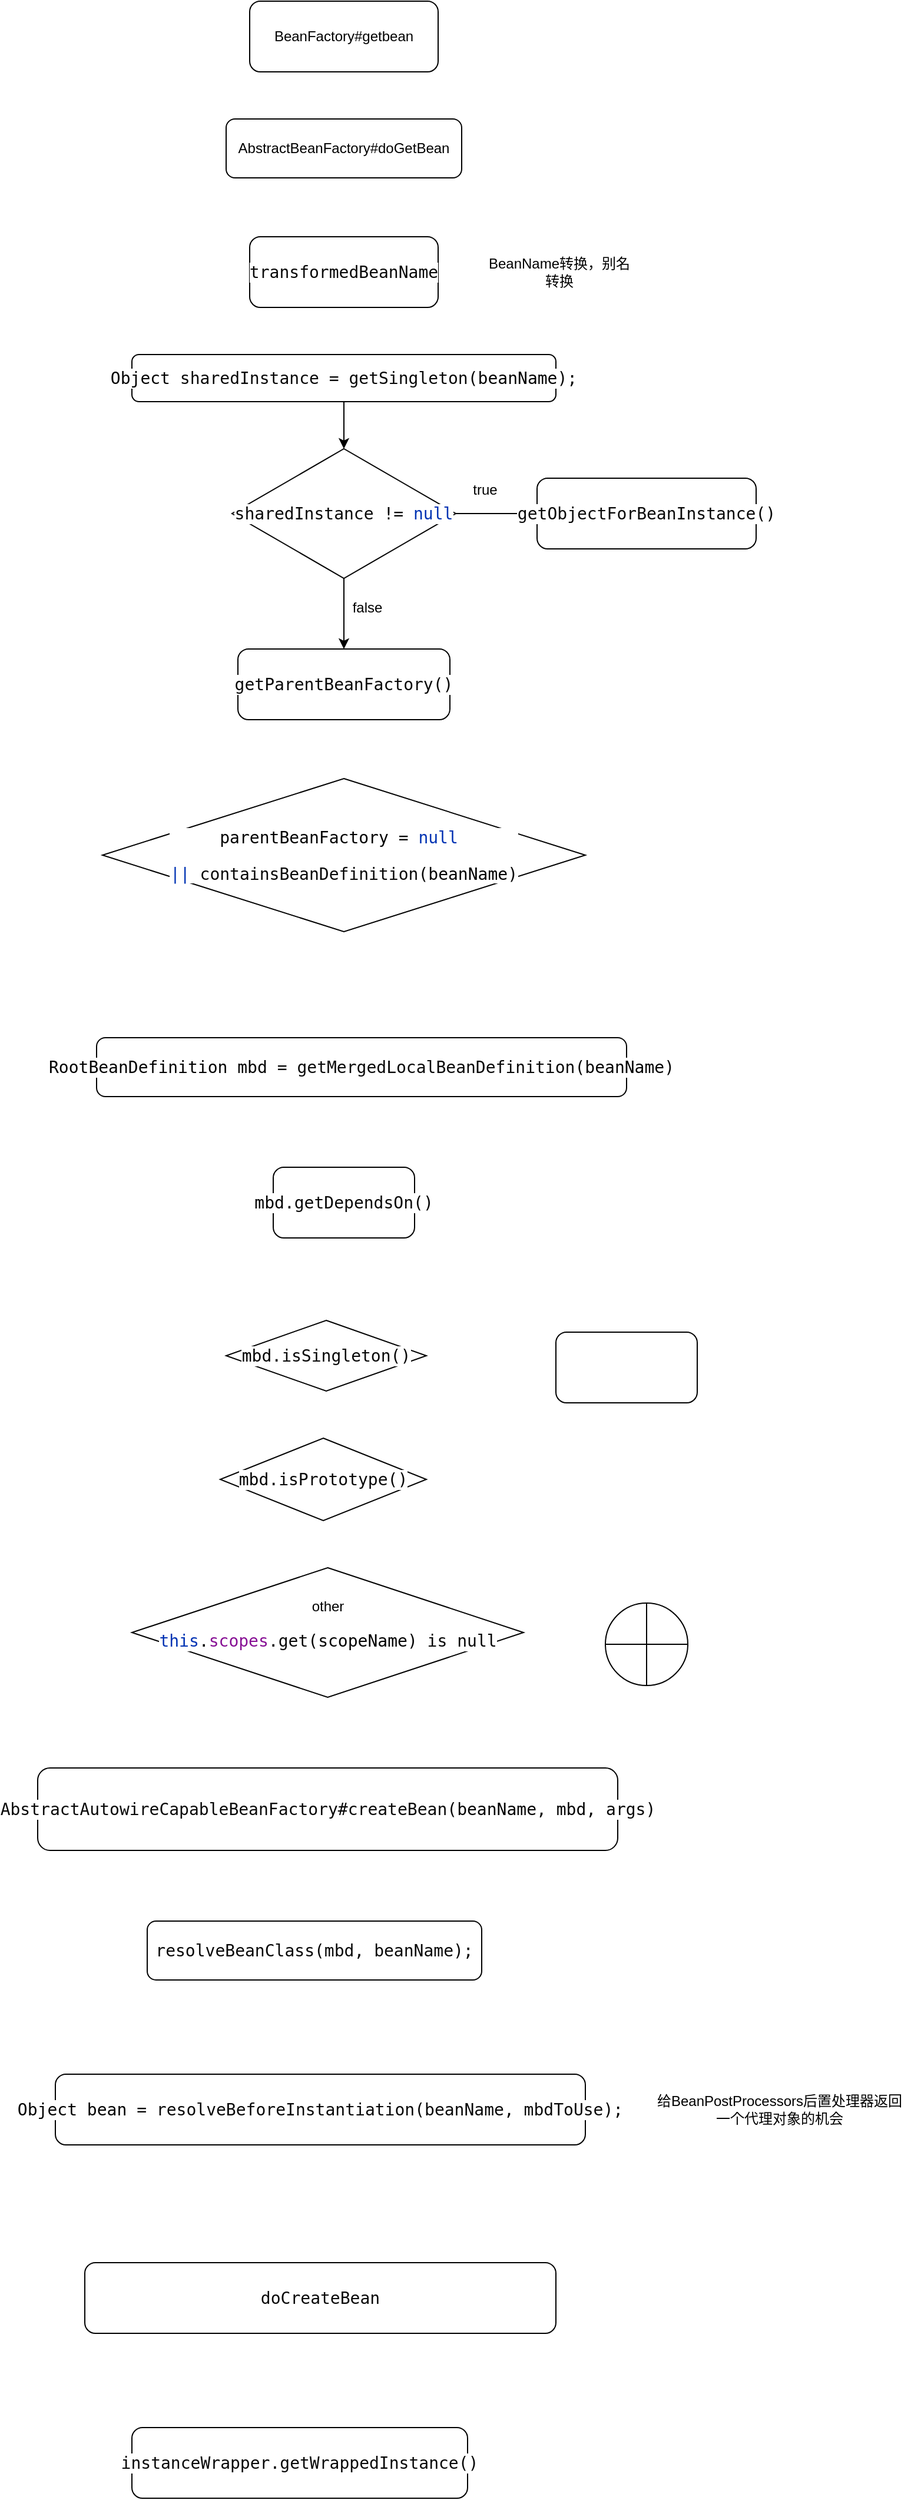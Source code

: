 <mxfile version="14.9.6" type="device"><diagram id="C5RBs43oDa-KdzZeNtuy" name="Page-1"><mxGraphModel dx="2249" dy="822" grid="1" gridSize="10" guides="1" tooltips="1" connect="1" arrows="1" fold="1" page="1" pageScale="1" pageWidth="827" pageHeight="1169" math="0" shadow="0"><root><mxCell id="WIyWlLk6GJQsqaUBKTNV-0"/><mxCell id="WIyWlLk6GJQsqaUBKTNV-1" parent="WIyWlLk6GJQsqaUBKTNV-0"/><mxCell id="WIyWlLk6GJQsqaUBKTNV-3" value="BeanFactory#getbean" style="rounded=1;whiteSpace=wrap;html=1;fontSize=12;glass=0;strokeWidth=1;shadow=0;" parent="WIyWlLk6GJQsqaUBKTNV-1" vertex="1"><mxGeometry x="170" y="80" width="160" height="60" as="geometry"/></mxCell><mxCell id="ZkEgg5lZj0c5YtBDgr-l-11" style="edgeStyle=orthogonalEdgeStyle;rounded=0;orthogonalLoop=1;jettySize=auto;html=1;exitX=0.5;exitY=1;exitDx=0;exitDy=0;entryX=0.5;entryY=0;entryDx=0;entryDy=0;" edge="1" parent="WIyWlLk6GJQsqaUBKTNV-1" source="WIyWlLk6GJQsqaUBKTNV-11" target="ZkEgg5lZj0c5YtBDgr-l-6"><mxGeometry relative="1" as="geometry"/></mxCell><mxCell id="WIyWlLk6GJQsqaUBKTNV-11" value="&lt;pre style=&quot;background-color: #ffffff ; color: #080808 ; font-family: &amp;#34;jetbrains mono&amp;#34; , monospace ; font-size: 10.5pt&quot;&gt;&lt;pre style=&quot;font-family: &amp;#34;jetbrains mono&amp;#34; , monospace ; font-size: 10.5pt&quot;&gt;&lt;span style=&quot;color: #000000&quot;&gt;Object &lt;/span&gt;sharedInstance = getSingleton(&lt;span style=&quot;color: #000000&quot;&gt;beanName&lt;/span&gt;);&lt;/pre&gt;&lt;/pre&gt;" style="rounded=1;whiteSpace=wrap;html=1;fontSize=12;glass=0;strokeWidth=1;shadow=0;" parent="WIyWlLk6GJQsqaUBKTNV-1" vertex="1"><mxGeometry x="70" y="380" width="360" height="40" as="geometry"/></mxCell><mxCell id="ZkEgg5lZj0c5YtBDgr-l-1" value="AbstractBeanFactory#doGetBean" style="rounded=1;whiteSpace=wrap;html=1;" vertex="1" parent="WIyWlLk6GJQsqaUBKTNV-1"><mxGeometry x="150" y="180" width="200" height="50" as="geometry"/></mxCell><mxCell id="ZkEgg5lZj0c5YtBDgr-l-2" value="&lt;pre style=&quot;background-color: #ffffff ; color: #080808 ; font-family: &amp;#34;jetbrains mono&amp;#34; , monospace ; font-size: 10.5pt&quot;&gt;transformedBeanName&lt;/pre&gt;" style="rounded=1;whiteSpace=wrap;html=1;" vertex="1" parent="WIyWlLk6GJQsqaUBKTNV-1"><mxGeometry x="170" y="280" width="160" height="60" as="geometry"/></mxCell><mxCell id="ZkEgg5lZj0c5YtBDgr-l-3" value="BeanName转换，别名转换&lt;br&gt;" style="text;html=1;strokeColor=none;fillColor=none;align=center;verticalAlign=middle;whiteSpace=wrap;rounded=0;" vertex="1" parent="WIyWlLk6GJQsqaUBKTNV-1"><mxGeometry x="370" y="285" width="126" height="50" as="geometry"/></mxCell><mxCell id="ZkEgg5lZj0c5YtBDgr-l-10" style="edgeStyle=orthogonalEdgeStyle;rounded=0;orthogonalLoop=1;jettySize=auto;html=1;exitX=1;exitY=0.5;exitDx=0;exitDy=0;" edge="1" parent="WIyWlLk6GJQsqaUBKTNV-1" source="ZkEgg5lZj0c5YtBDgr-l-6" target="ZkEgg5lZj0c5YtBDgr-l-7"><mxGeometry relative="1" as="geometry"/></mxCell><mxCell id="ZkEgg5lZj0c5YtBDgr-l-12" style="edgeStyle=orthogonalEdgeStyle;rounded=0;orthogonalLoop=1;jettySize=auto;html=1;exitX=0.5;exitY=1;exitDx=0;exitDy=0;" edge="1" parent="WIyWlLk6GJQsqaUBKTNV-1" source="ZkEgg5lZj0c5YtBDgr-l-6" target="ZkEgg5lZj0c5YtBDgr-l-8"><mxGeometry relative="1" as="geometry"/></mxCell><mxCell id="ZkEgg5lZj0c5YtBDgr-l-6" value="&lt;pre style=&quot;background-color: #ffffff ; color: #080808 ; font-family: &amp;#34;jetbrains mono&amp;#34; , monospace ; font-size: 10.5pt&quot;&gt;sharedInstance != &lt;span style=&quot;color: #0033b3&quot;&gt;null&lt;/span&gt;&lt;/pre&gt;" style="rhombus;whiteSpace=wrap;html=1;" vertex="1" parent="WIyWlLk6GJQsqaUBKTNV-1"><mxGeometry x="155" y="460" width="190" height="110" as="geometry"/></mxCell><mxCell id="ZkEgg5lZj0c5YtBDgr-l-7" value="&lt;pre style=&quot;background-color: #ffffff ; color: #080808 ; font-family: &amp;#34;jetbrains mono&amp;#34; , monospace ; font-size: 10.5pt&quot;&gt;getObjectForBeanInstance()&lt;/pre&gt;" style="rounded=1;whiteSpace=wrap;html=1;" vertex="1" parent="WIyWlLk6GJQsqaUBKTNV-1"><mxGeometry x="414" y="485" width="186" height="60" as="geometry"/></mxCell><mxCell id="ZkEgg5lZj0c5YtBDgr-l-8" value="&lt;pre style=&quot;background-color: #ffffff ; color: #080808 ; font-family: &amp;quot;jetbrains mono&amp;quot; , monospace ; font-size: 10.5pt&quot;&gt;getParentBeanFactory()&lt;/pre&gt;" style="rounded=1;whiteSpace=wrap;html=1;" vertex="1" parent="WIyWlLk6GJQsqaUBKTNV-1"><mxGeometry x="160" y="630" width="180" height="60" as="geometry"/></mxCell><mxCell id="ZkEgg5lZj0c5YtBDgr-l-13" value="true" style="text;html=1;strokeColor=none;fillColor=none;align=center;verticalAlign=middle;whiteSpace=wrap;rounded=0;" vertex="1" parent="WIyWlLk6GJQsqaUBKTNV-1"><mxGeometry x="350" y="485" width="40" height="20" as="geometry"/></mxCell><mxCell id="ZkEgg5lZj0c5YtBDgr-l-14" value="false" style="text;html=1;strokeColor=none;fillColor=none;align=center;verticalAlign=middle;whiteSpace=wrap;rounded=0;" vertex="1" parent="WIyWlLk6GJQsqaUBKTNV-1"><mxGeometry x="250" y="585" width="40" height="20" as="geometry"/></mxCell><mxCell id="ZkEgg5lZj0c5YtBDgr-l-15" value="&lt;pre style=&quot;background-color: #ffffff ; color: #080808 ; font-family: &amp;#34;jetbrains mono&amp;#34; , monospace ; font-size: 10.5pt&quot;&gt;&lt;span style=&quot;color: #000000&quot;&gt;parentBeanFactory &lt;/span&gt;= &lt;span style=&quot;color: #0033b3&quot;&gt;null &lt;/span&gt;&lt;/pre&gt;&lt;pre style=&quot;background-color: #ffffff ; color: #080808 ; font-family: &amp;#34;jetbrains mono&amp;#34; , monospace ; font-size: 10.5pt&quot;&gt;&lt;span style=&quot;color: #0033b3&quot;&gt;|| &lt;/span&gt;containsBeanDefinition(&lt;span style=&quot;font-size: 10.5pt ; white-space: normal ; color: rgb(0 , 0 , 0)&quot;&gt;beanName&lt;/span&gt;&lt;span style=&quot;font-size: 10.5pt ; white-space: normal&quot;&gt;)&lt;/span&gt;&lt;/pre&gt;" style="rhombus;whiteSpace=wrap;html=1;" vertex="1" parent="WIyWlLk6GJQsqaUBKTNV-1"><mxGeometry x="45" y="740" width="410" height="130" as="geometry"/></mxCell><mxCell id="ZkEgg5lZj0c5YtBDgr-l-16" value="&lt;pre style=&quot;background-color: #ffffff ; color: #080808 ; font-family: &amp;#34;jetbrains mono&amp;#34; , monospace ; font-size: 10.5pt&quot;&gt;&lt;pre style=&quot;font-family: &amp;#34;jetbrains mono&amp;#34; , monospace ; font-size: 10.5pt&quot;&gt;&lt;span style=&quot;color: #000000&quot;&gt;RootBeanDefinition mbd &lt;/span&gt;= getMergedLocalBeanDefinition(&lt;span style=&quot;color: #000000&quot;&gt;beanName&lt;/span&gt;)&lt;/pre&gt;&lt;/pre&gt;" style="rounded=1;whiteSpace=wrap;html=1;" vertex="1" parent="WIyWlLk6GJQsqaUBKTNV-1"><mxGeometry x="40" y="960" width="450" height="50" as="geometry"/></mxCell><mxCell id="ZkEgg5lZj0c5YtBDgr-l-17" value="&lt;pre style=&quot;background-color: #ffffff ; color: #080808 ; font-family: &amp;#34;jetbrains mono&amp;#34; , monospace ; font-size: 10.5pt&quot;&gt;&lt;span style=&quot;color: #000000&quot;&gt;mbd&lt;/span&gt;.getDependsOn()&lt;/pre&gt;" style="rounded=1;whiteSpace=wrap;html=1;" vertex="1" parent="WIyWlLk6GJQsqaUBKTNV-1"><mxGeometry x="190" y="1070" width="120" height="60" as="geometry"/></mxCell><mxCell id="ZkEgg5lZj0c5YtBDgr-l-19" value="&lt;pre style=&quot;background-color: #ffffff ; color: #080808 ; font-family: &amp;#34;jetbrains mono&amp;#34; , monospace ; font-size: 10.5pt&quot;&gt;&lt;span style=&quot;color: #000000&quot;&gt;mbd&lt;/span&gt;.isSingleton()&lt;/pre&gt;" style="rhombus;whiteSpace=wrap;html=1;" vertex="1" parent="WIyWlLk6GJQsqaUBKTNV-1"><mxGeometry x="150" y="1200" width="170" height="60" as="geometry"/></mxCell><mxCell id="ZkEgg5lZj0c5YtBDgr-l-20" value="&lt;pre style=&quot;background-color: #ffffff ; color: #080808 ; font-family: &amp;#34;jetbrains mono&amp;#34; , monospace ; font-size: 10.5pt&quot;&gt;&lt;span style=&quot;color: #000000&quot;&gt;mbd&lt;/span&gt;.isPrototype()&lt;/pre&gt;" style="rhombus;whiteSpace=wrap;html=1;" vertex="1" parent="WIyWlLk6GJQsqaUBKTNV-1"><mxGeometry x="145" y="1300" width="175" height="70" as="geometry"/></mxCell><mxCell id="ZkEgg5lZj0c5YtBDgr-l-21" value="" style="rounded=1;whiteSpace=wrap;html=1;" vertex="1" parent="WIyWlLk6GJQsqaUBKTNV-1"><mxGeometry x="430" y="1210" width="120" height="60" as="geometry"/></mxCell><mxCell id="ZkEgg5lZj0c5YtBDgr-l-22" value="&lt;pre style=&quot;background-color: #ffffff ; color: #080808 ; font-family: &amp;#34;jetbrains mono&amp;#34; , monospace ; font-size: 10.5pt&quot;&gt;&lt;span style=&quot;font-size: 10.5pt&quot;&gt;AbstractAutowireCapableBeanFactory#&lt;/span&gt;createBean(&lt;span style=&quot;color: #000000&quot;&gt;beanName&lt;/span&gt;, &lt;span style=&quot;color: #000000&quot;&gt;mbd&lt;/span&gt;, args)&lt;/pre&gt;" style="rounded=1;whiteSpace=wrap;html=1;" vertex="1" parent="WIyWlLk6GJQsqaUBKTNV-1"><mxGeometry x="-10" y="1580" width="492.5" height="70" as="geometry"/></mxCell><mxCell id="ZkEgg5lZj0c5YtBDgr-l-23" value="other&lt;br&gt;&lt;pre style=&quot;background-color: #ffffff ; color: #080808 ; font-family: &amp;#34;jetbrains mono&amp;#34; , monospace ; font-size: 10.5pt&quot;&gt;&lt;span style=&quot;color: #0033b3&quot;&gt;this&lt;/span&gt;.&lt;span style=&quot;color: #871094&quot;&gt;scopes&lt;/span&gt;.get(&lt;span style=&quot;color: #000000&quot;&gt;scopeName&lt;/span&gt;) is null&lt;/pre&gt;" style="rhombus;whiteSpace=wrap;html=1;" vertex="1" parent="WIyWlLk6GJQsqaUBKTNV-1"><mxGeometry x="70" y="1410" width="332.5" height="110" as="geometry"/></mxCell><mxCell id="ZkEgg5lZj0c5YtBDgr-l-24" value="" style="verticalLabelPosition=bottom;verticalAlign=top;html=1;shape=mxgraph.flowchart.summing_function;" vertex="1" parent="WIyWlLk6GJQsqaUBKTNV-1"><mxGeometry x="472" y="1440" width="70" height="70" as="geometry"/></mxCell><mxCell id="ZkEgg5lZj0c5YtBDgr-l-25" value="&lt;pre style=&quot;background-color: #ffffff ; color: #080808 ; font-family: &amp;#34;jetbrains mono&amp;#34; , monospace ; font-size: 10.5pt&quot;&gt;doCreateBean&lt;/pre&gt;" style="rounded=1;whiteSpace=wrap;html=1;" vertex="1" parent="WIyWlLk6GJQsqaUBKTNV-1"><mxGeometry x="30" y="2000" width="400" height="60" as="geometry"/></mxCell><mxCell id="ZkEgg5lZj0c5YtBDgr-l-26" value="&lt;pre style=&quot;background-color: #ffffff ; color: #080808 ; font-family: &amp;#34;jetbrains mono&amp;#34; , monospace ; font-size: 10.5pt&quot;&gt;instanceWrapper.getWrappedInstance()&lt;/pre&gt;" style="rounded=1;whiteSpace=wrap;html=1;" vertex="1" parent="WIyWlLk6GJQsqaUBKTNV-1"><mxGeometry x="70" y="2140" width="285" height="60" as="geometry"/></mxCell><mxCell id="ZkEgg5lZj0c5YtBDgr-l-27" value="&lt;pre style=&quot;background-color: #ffffff ; color: #080808 ; font-family: &amp;#34;jetbrains mono&amp;#34; , monospace ; font-size: 10.5pt&quot;&gt;resolveBeanClass(mbd, beanName);&lt;/pre&gt;" style="rounded=1;whiteSpace=wrap;html=1;" vertex="1" parent="WIyWlLk6GJQsqaUBKTNV-1"><mxGeometry x="83" y="1710" width="284" height="50" as="geometry"/></mxCell><mxCell id="ZkEgg5lZj0c5YtBDgr-l-28" value="&lt;pre style=&quot;background-color: #ffffff ; color: #080808 ; font-family: &amp;#34;jetbrains mono&amp;#34; , monospace ; font-size: 10.5pt&quot;&gt;&lt;span style=&quot;color: #000000&quot;&gt;Object bean &lt;/span&gt;= resolveBeforeInstantiation(beanName, mbdToUse);&lt;/pre&gt;" style="rounded=1;whiteSpace=wrap;html=1;" vertex="1" parent="WIyWlLk6GJQsqaUBKTNV-1"><mxGeometry x="5" y="1840" width="450" height="60" as="geometry"/></mxCell><mxCell id="ZkEgg5lZj0c5YtBDgr-l-29" value="给BeanPostProcessors后置处理器返回一个代理对象的机会" style="text;html=1;strokeColor=none;fillColor=none;align=center;verticalAlign=middle;whiteSpace=wrap;rounded=0;" vertex="1" parent="WIyWlLk6GJQsqaUBKTNV-1"><mxGeometry x="510" y="1860" width="220" height="20" as="geometry"/></mxCell></root></mxGraphModel></diagram></mxfile>